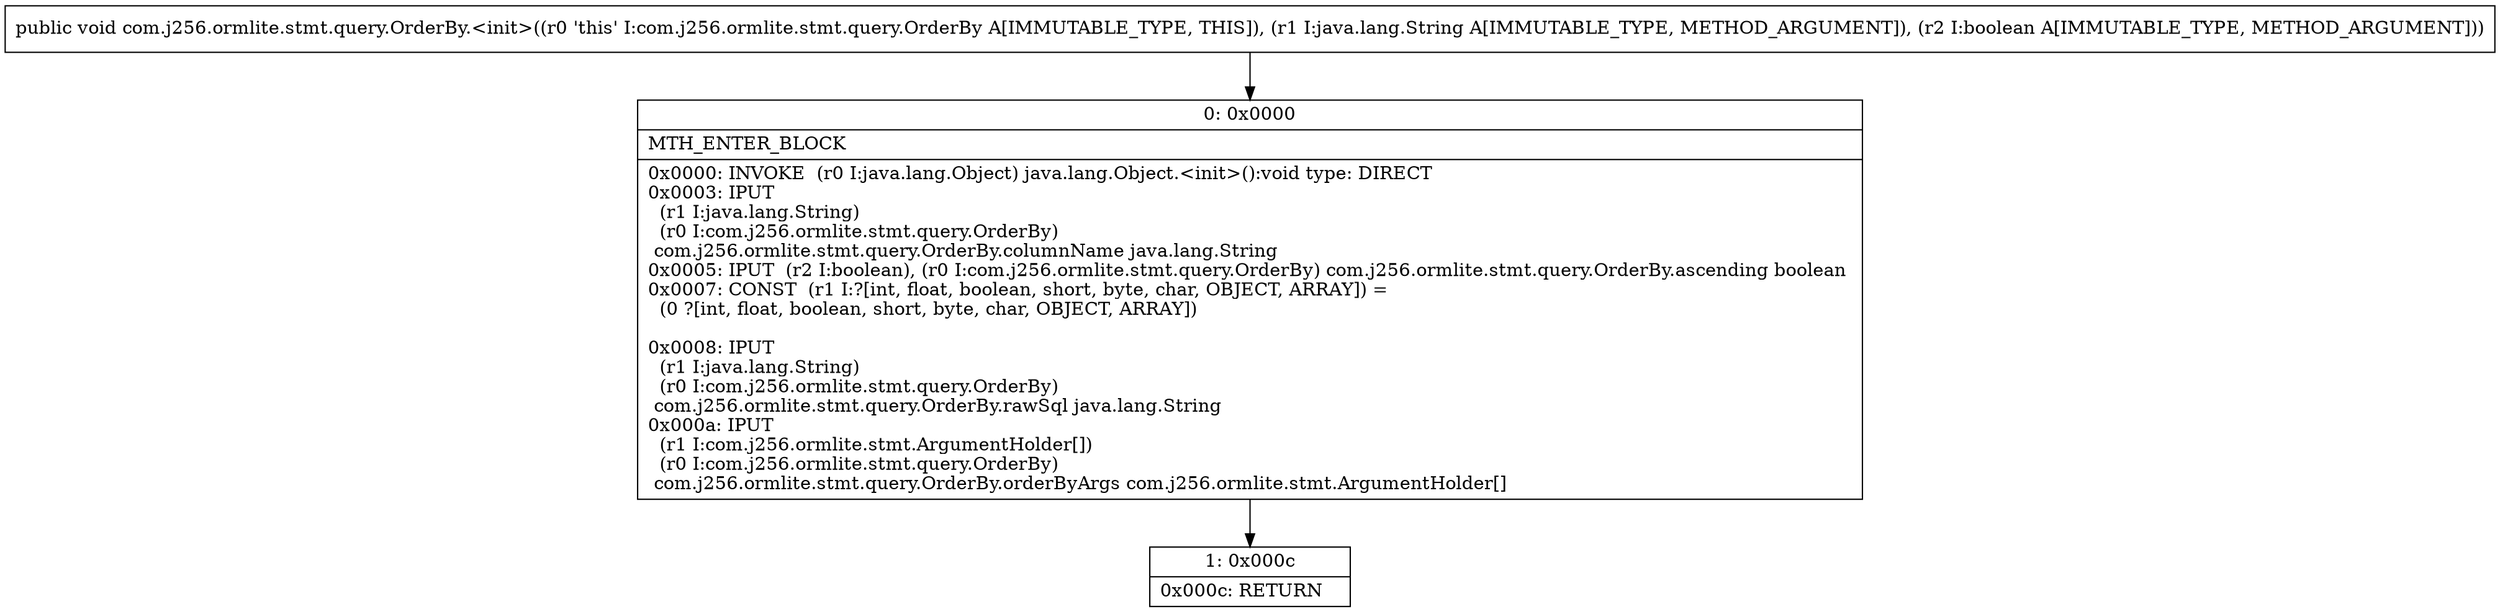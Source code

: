 digraph "CFG forcom.j256.ormlite.stmt.query.OrderBy.\<init\>(Ljava\/lang\/String;Z)V" {
Node_0 [shape=record,label="{0\:\ 0x0000|MTH_ENTER_BLOCK\l|0x0000: INVOKE  (r0 I:java.lang.Object) java.lang.Object.\<init\>():void type: DIRECT \l0x0003: IPUT  \l  (r1 I:java.lang.String)\l  (r0 I:com.j256.ormlite.stmt.query.OrderBy)\l com.j256.ormlite.stmt.query.OrderBy.columnName java.lang.String \l0x0005: IPUT  (r2 I:boolean), (r0 I:com.j256.ormlite.stmt.query.OrderBy) com.j256.ormlite.stmt.query.OrderBy.ascending boolean \l0x0007: CONST  (r1 I:?[int, float, boolean, short, byte, char, OBJECT, ARRAY]) = \l  (0 ?[int, float, boolean, short, byte, char, OBJECT, ARRAY])\l \l0x0008: IPUT  \l  (r1 I:java.lang.String)\l  (r0 I:com.j256.ormlite.stmt.query.OrderBy)\l com.j256.ormlite.stmt.query.OrderBy.rawSql java.lang.String \l0x000a: IPUT  \l  (r1 I:com.j256.ormlite.stmt.ArgumentHolder[])\l  (r0 I:com.j256.ormlite.stmt.query.OrderBy)\l com.j256.ormlite.stmt.query.OrderBy.orderByArgs com.j256.ormlite.stmt.ArgumentHolder[] \l}"];
Node_1 [shape=record,label="{1\:\ 0x000c|0x000c: RETURN   \l}"];
MethodNode[shape=record,label="{public void com.j256.ormlite.stmt.query.OrderBy.\<init\>((r0 'this' I:com.j256.ormlite.stmt.query.OrderBy A[IMMUTABLE_TYPE, THIS]), (r1 I:java.lang.String A[IMMUTABLE_TYPE, METHOD_ARGUMENT]), (r2 I:boolean A[IMMUTABLE_TYPE, METHOD_ARGUMENT])) }"];
MethodNode -> Node_0;
Node_0 -> Node_1;
}

